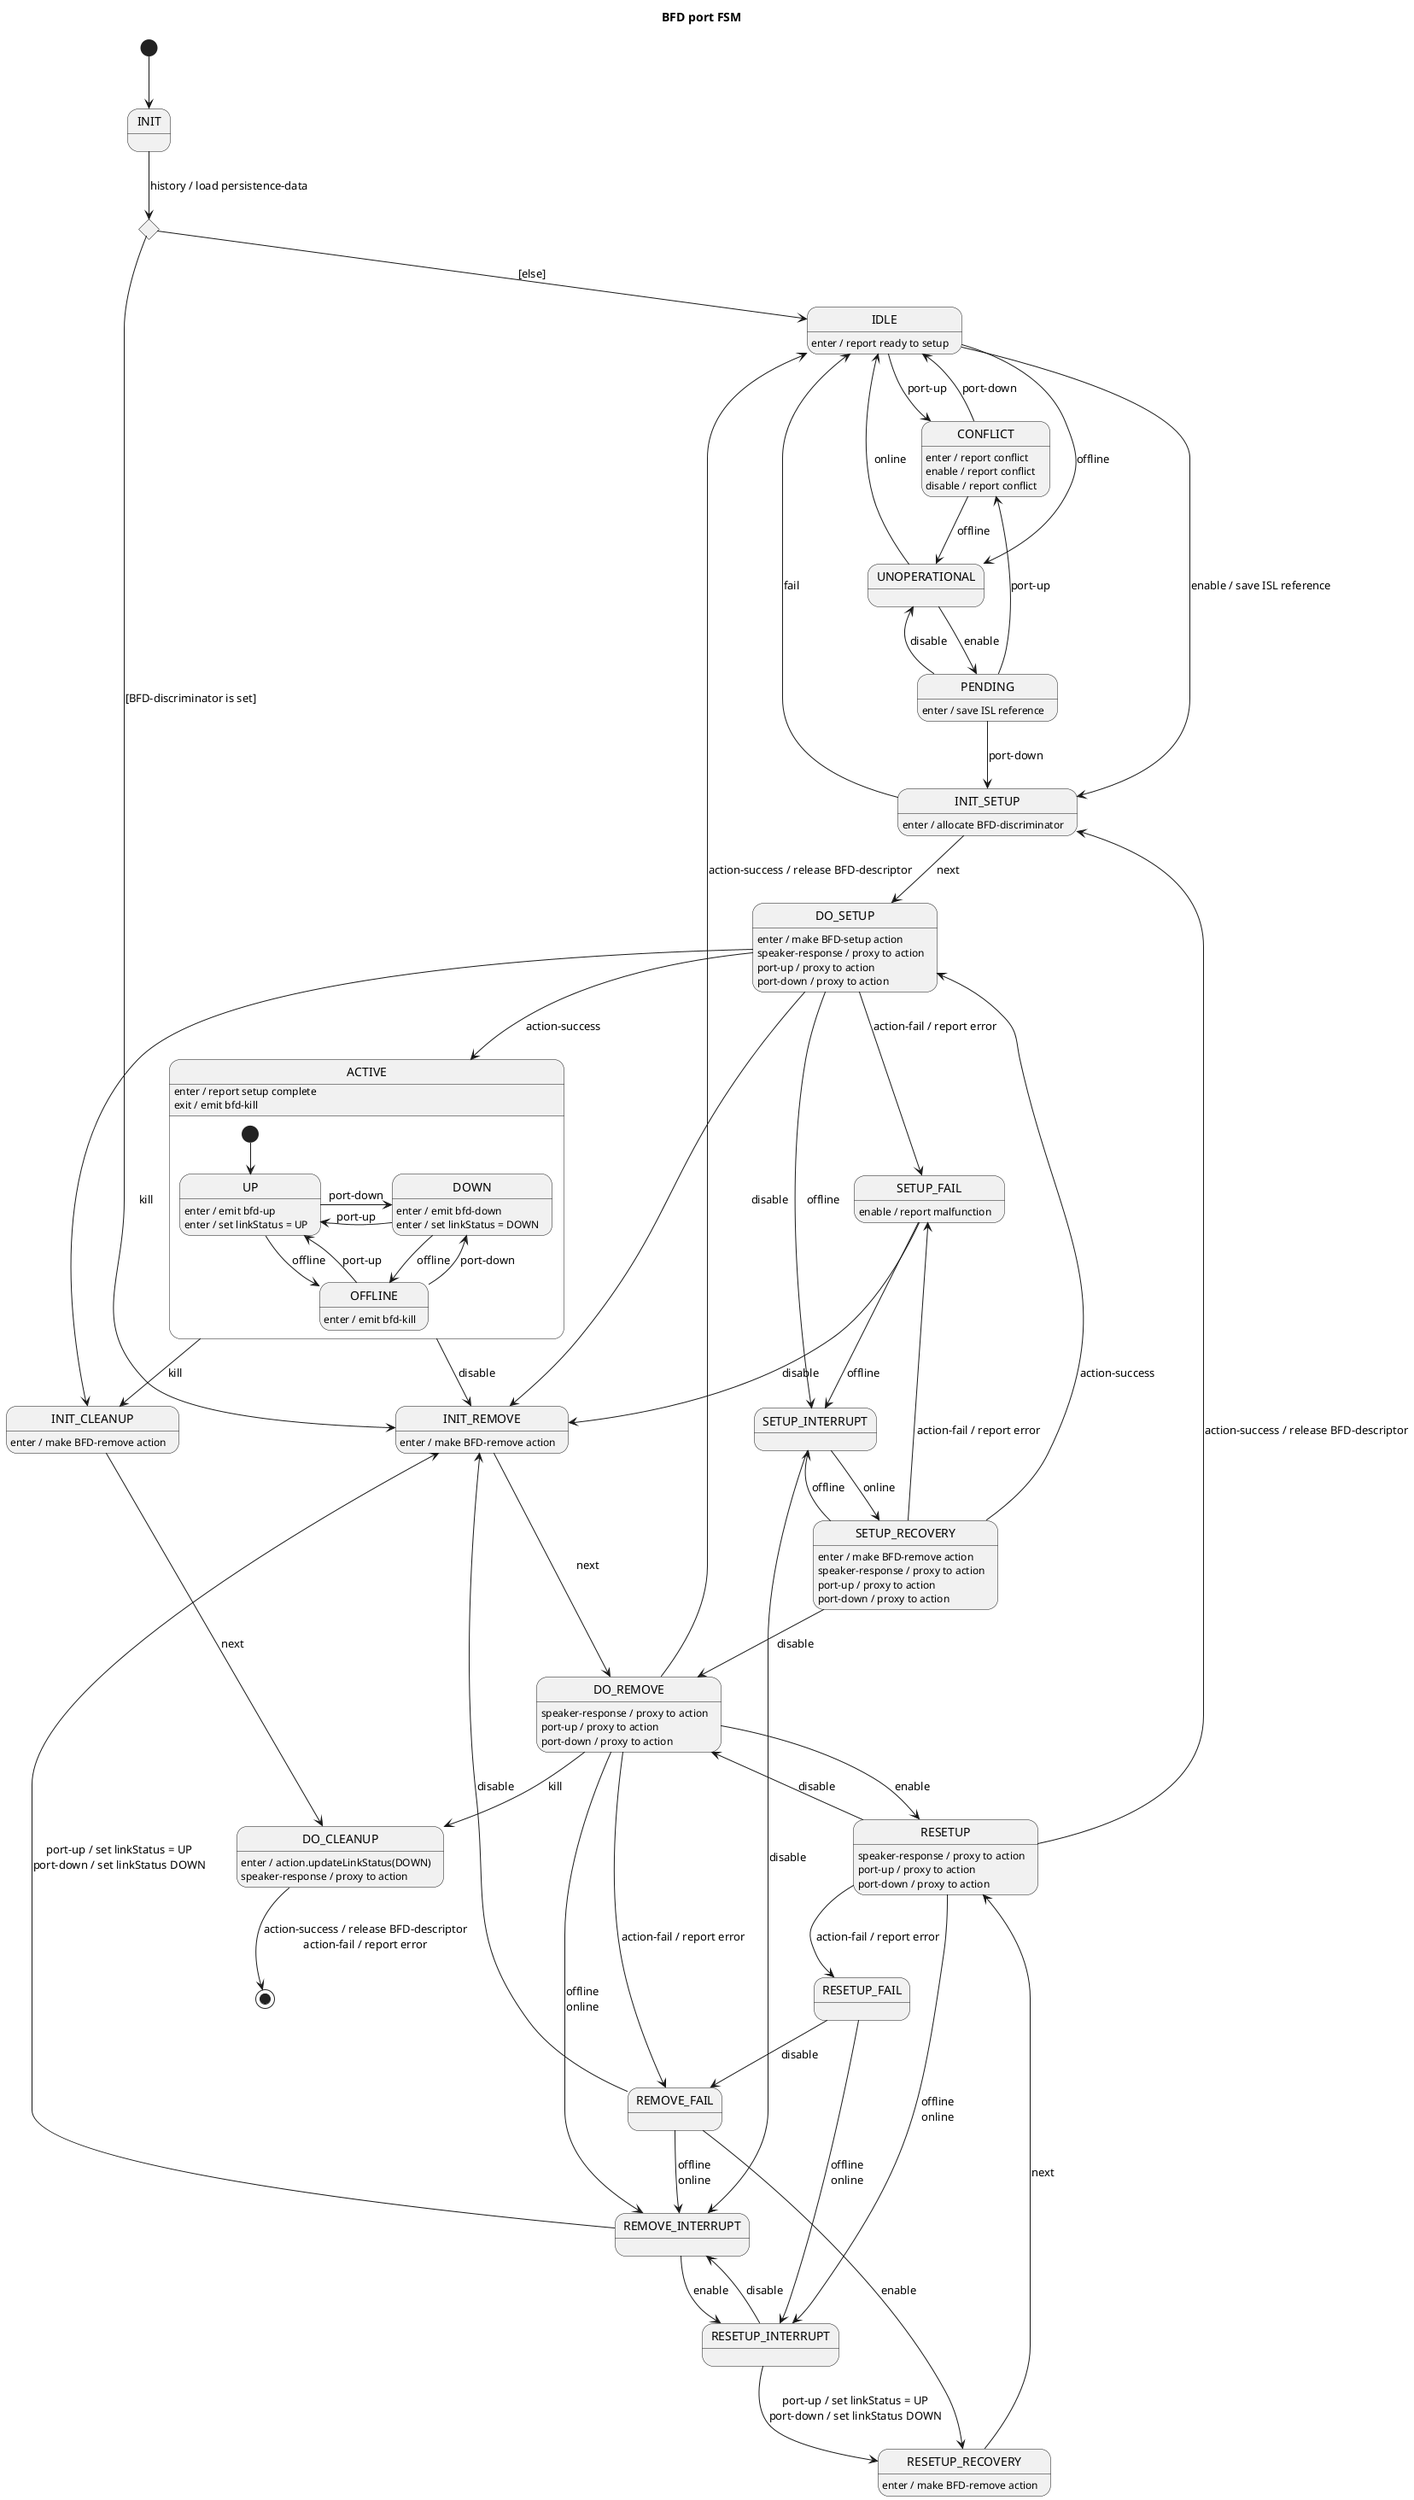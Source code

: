Internal data
* ISL reference
* BFD descriptor
* linkStatus (initial false)
* action

Internal signals
* fail

Input signals
* online
* offline
* port-up
* port-down
* enable (ISL-FSM)
* disable (ISL-FSM)
* speaker-response
* action-success
* action-fail

Output signals
* bfd-up
* bfd-down
* bfd-kill

@startuml bfd-port-FSM
title BFD port FSM

[*] --> INIT

state initChoice <<choice>>
INIT --> initChoice : history / load persistence-data

initChoice --> IDLE : [else]
initChoice --> INIT_REMOVE : [BFD-discriminator is set]

IDLE --> INIT_SETUP : enable / save ISL reference
IDLE --> CONFLICT : port-up
IDLE --> UNOPERATIONAL : offline
IDLE : enter / report ready to setup

UNOPERATIONAL --> IDLE : online
UNOPERATIONAL --> PENDING : enable

CONFLICT --> IDLE : port-down
CONFLICT --> UNOPERATIONAL : offline
CONFLICT : enter / report conflict
CONFLICT : enable / report conflict
CONFLICT : disable / report conflict

PENDING --> UNOPERATIONAL : disable
PENDING --> INIT_SETUP : port-down
PENDING --> CONFLICT : port-up
PENDING : enter / save ISL reference

INIT_SETUP --> IDLE : fail
INIT_SETUP --> DO_SETUP : next
INIT_SETUP : enter / allocate BFD-discriminator

DO_SETUP --> ACTIVE : action-success
DO_SETUP --> INIT_REMOVE : disable
DO_SETUP --> SETUP_FAIL : action-fail / report error
DO_SETUP --> SETUP_INTERRUPT : offline
DO_SETUP --> INIT_CLEANUP : kill
DO_SETUP : enter / make BFD-setup action
DO_SETUP : speaker-response / proxy to action
DO_SETUP : port-up / proxy to action
DO_SETUP : port-down / proxy to action

DO_REMOVE --> IDLE : action-success / release BFD-descriptor
DO_REMOVE --> REMOVE_FAIL : action-fail / report error
DO_REMOVE --> REMOVE_INTERRUPT : offline\nonline
DO_REMOVE --> DO_CLEANUP : kill
DO_REMOVE --> RESETUP : enable
DO_REMOVE : speaker-response / proxy to action
DO_REMOVE : port-up / proxy to action
DO_REMOVE : port-down / proxy to action

state ACTIVE {
    [*] --> UP

    UP -r-> DOWN : port-down
    UP --> OFFLINE : offline
    UP : enter / emit bfd-up
    UP : enter / set linkStatus = UP

    DOWN -l-> UP : port-up
    DOWN --> OFFLINE : offline
    DOWN : enter / emit bfd-down
    DOWN : enter / set linkStatus = DOWN

    OFFLINE --> UP : port-up
    OFFLINE --> DOWN : port-down
    OFFLINE : enter / emit bfd-kill
}
ACTIVE --> INIT_REMOVE : disable
ACTIVE --> INIT_CLEANUP : kill
ACTIVE : enter / report setup complete
ACTIVE : exit / emit bfd-kill

INIT_REMOVE : enter / make BFD-remove action
INIT_REMOVE --> DO_REMOVE : next

INIT_CLEANUP --> DO_CLEANUP : next
INIT_CLEANUP : enter / make BFD-remove action

DO_CLEANUP --> [*] : action-success / release BFD-descriptor\naction-fail / report error
DO_CLEANUP : enter / action.updateLinkStatus(DOWN)
DO_CLEANUP : speaker-response / proxy to action

SETUP_INTERRUPT --> SETUP_RECOVERY : online
SETUP_INTERRUPT --> REMOVE_INTERRUPT : disable

SETUP_FAIL --> INIT_REMOVE : disable
SETUP_FAIL --> SETUP_INTERRUPT : offline
SETUP_FAIL : enable / report malfunction

REMOVE_FAIL --> INIT_REMOVE : disable
REMOVE_FAIL --> RESETUP_RECOVERY: enable
REMOVE_FAIL --> REMOVE_INTERRUPT : offline\nonline

REMOVE_INTERRUPT --> INIT_REMOVE : port-up / set linkStatus = UP\nport-down / set linkStatus DOWN
REMOVE_INTERRUPT --> RESETUP_INTERRUPT : enable

RESETUP --> INIT_SETUP : action-success / release BFD-descriptor
RESETUP --> RESETUP_FAIL : action-fail / report error
RESETUP --> DO_REMOVE : disable
RESETUP --> RESETUP_INTERRUPT : offline\nonline
RESETUP : speaker-response / proxy to action
RESETUP : port-up / proxy to action
RESETUP : port-down / proxy to action

SETUP_RECOVERY --> DO_SETUP : action-success
SETUP_RECOVERY --> SETUP_INTERRUPT : offline
SETUP_RECOVERY --> SETUP_FAIL : action-fail / report error
SETUP_RECOVERY --> DO_REMOVE : disable
SETUP_RECOVERY : enter / make BFD-remove action
SETUP_RECOVERY : speaker-response / proxy to action
SETUP_RECOVERY : port-up / proxy to action
SETUP_RECOVERY : port-down / proxy to action

RESETUP_FAIL --> RESETUP_INTERRUPT : offline\nonline
RESETUP_FAIL --> REMOVE_FAIL : disable

RESETUP_INTERRUPT --> RESETUP_RECOVERY : port-up / set linkStatus = UP\nport-down / set linkStatus DOWN
RESETUP_INTERRUPT --> REMOVE_INTERRUPT : disable

RESETUP_RECOVERY --> RESETUP : next
RESETUP_RECOVERY : enter / make BFD-remove action

@enduml
